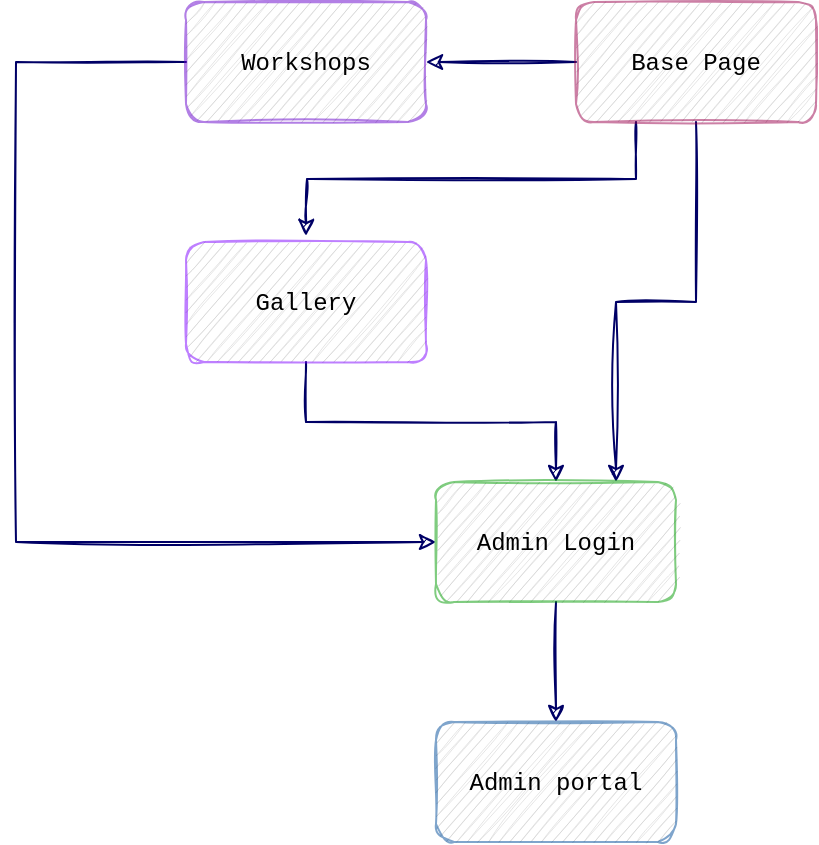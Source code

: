 <mxfile version="13.6.3" type="device"><diagram id="shHElvZzv48NaHPRyJ9m" name="Page-1"><mxGraphModel dx="868" dy="401" grid="1" gridSize="10" guides="1" tooltips="1" connect="1" arrows="1" fold="1" page="1" pageScale="1" pageWidth="850" pageHeight="1100" math="0" shadow="0"><root><mxCell id="0"/><mxCell id="1" parent="0"/><mxCell id="RWC2-ua97fRrFbNF-d8C-9" style="edgeStyle=orthogonalEdgeStyle;rounded=0;orthogonalLoop=1;jettySize=auto;html=1;sketch=1;strokeColor=#000066;" edge="1" parent="1" source="RWC2-ua97fRrFbNF-d8C-1" target="RWC2-ua97fRrFbNF-d8C-3"><mxGeometry relative="1" as="geometry"/></mxCell><mxCell id="RWC2-ua97fRrFbNF-d8C-10" style="rounded=0;orthogonalLoop=1;jettySize=auto;html=1;exitX=0.25;exitY=1;exitDx=0;exitDy=0;edgeStyle=orthogonalEdgeStyle;sketch=1;strokeColor=#000066;" edge="1" parent="1" source="RWC2-ua97fRrFbNF-d8C-1"><mxGeometry relative="1" as="geometry"><mxPoint x="425" y="157" as="targetPoint"/></mxGeometry></mxCell><mxCell id="RWC2-ua97fRrFbNF-d8C-16" style="edgeStyle=orthogonalEdgeStyle;rounded=0;orthogonalLoop=1;jettySize=auto;html=1;entryX=0.75;entryY=0;entryDx=0;entryDy=0;sketch=1;strokeColor=#000066;" edge="1" parent="1" source="RWC2-ua97fRrFbNF-d8C-1" target="RWC2-ua97fRrFbNF-d8C-6"><mxGeometry relative="1" as="geometry"/></mxCell><mxCell id="RWC2-ua97fRrFbNF-d8C-1" value="&lt;font face=&quot;Courier New&quot;&gt;Base Page&lt;/font&gt;" style="rounded=1;whiteSpace=wrap;html=1;sketch=1;strokeColor=#99004D;fillColor=#CCCCCC;opacity=50;" vertex="1" parent="1"><mxGeometry x="560" y="40" width="120" height="60" as="geometry"/></mxCell><mxCell id="RWC2-ua97fRrFbNF-d8C-14" style="edgeStyle=orthogonalEdgeStyle;rounded=0;orthogonalLoop=1;jettySize=auto;html=1;entryX=0.5;entryY=0;entryDx=0;entryDy=0;exitX=0.5;exitY=1;exitDx=0;exitDy=0;sketch=1;strokeColor=#000066;" edge="1" parent="1" source="RWC2-ua97fRrFbNF-d8C-2" target="RWC2-ua97fRrFbNF-d8C-6"><mxGeometry relative="1" as="geometry"/></mxCell><mxCell id="RWC2-ua97fRrFbNF-d8C-2" value="&lt;font face=&quot;Courier New&quot;&gt;Gallery&lt;/font&gt;" style="rounded=1;whiteSpace=wrap;html=1;sketch=1;strokeColor=#7F00FF;fillColor=#CCCCCC;opacity=50;" vertex="1" parent="1"><mxGeometry x="365" y="160" width="120" height="60" as="geometry"/></mxCell><mxCell id="RWC2-ua97fRrFbNF-d8C-13" style="edgeStyle=orthogonalEdgeStyle;rounded=0;orthogonalLoop=1;jettySize=auto;html=1;entryX=0;entryY=0.5;entryDx=0;entryDy=0;sketch=1;strokeColor=#000066;" edge="1" parent="1" source="RWC2-ua97fRrFbNF-d8C-3" target="RWC2-ua97fRrFbNF-d8C-6"><mxGeometry relative="1" as="geometry"><Array as="points"><mxPoint x="280" y="70"/><mxPoint x="280" y="310"/></Array></mxGeometry></mxCell><mxCell id="RWC2-ua97fRrFbNF-d8C-3" value="&lt;font face=&quot;Courier New&quot;&gt;Workshops&lt;/font&gt;" style="rounded=1;whiteSpace=wrap;html=1;sketch=1;strokeColor=#6600CC;fillColor=#CCCCCC;opacity=50;" vertex="1" parent="1"><mxGeometry x="365" y="40" width="120" height="60" as="geometry"/></mxCell><mxCell id="RWC2-ua97fRrFbNF-d8C-4" value="&lt;font face=&quot;Courier New&quot;&gt;Admin portal&lt;/font&gt;" style="rounded=1;whiteSpace=wrap;html=1;sketch=1;strokeColor=#004C99;fillColor=#CCCCCC;opacity=50;" vertex="1" parent="1"><mxGeometry x="490" y="400" width="120" height="60" as="geometry"/></mxCell><mxCell id="RWC2-ua97fRrFbNF-d8C-12" style="edgeStyle=orthogonalEdgeStyle;rounded=0;orthogonalLoop=1;jettySize=auto;html=1;exitX=0.5;exitY=1;exitDx=0;exitDy=0;entryX=0.5;entryY=0;entryDx=0;entryDy=0;sketch=1;strokeColor=#000066;" edge="1" parent="1" source="RWC2-ua97fRrFbNF-d8C-6" target="RWC2-ua97fRrFbNF-d8C-4"><mxGeometry relative="1" as="geometry"/></mxCell><mxCell id="RWC2-ua97fRrFbNF-d8C-6" value="&lt;font face=&quot;Courier New&quot;&gt;Admin Login&lt;/font&gt;" style="rounded=1;whiteSpace=wrap;html=1;sketch=1;strokeColor=#009900;fillColor=#CCCCCC;opacity=50;" vertex="1" parent="1"><mxGeometry x="490" y="280" width="120" height="60" as="geometry"/></mxCell></root></mxGraphModel></diagram></mxfile>